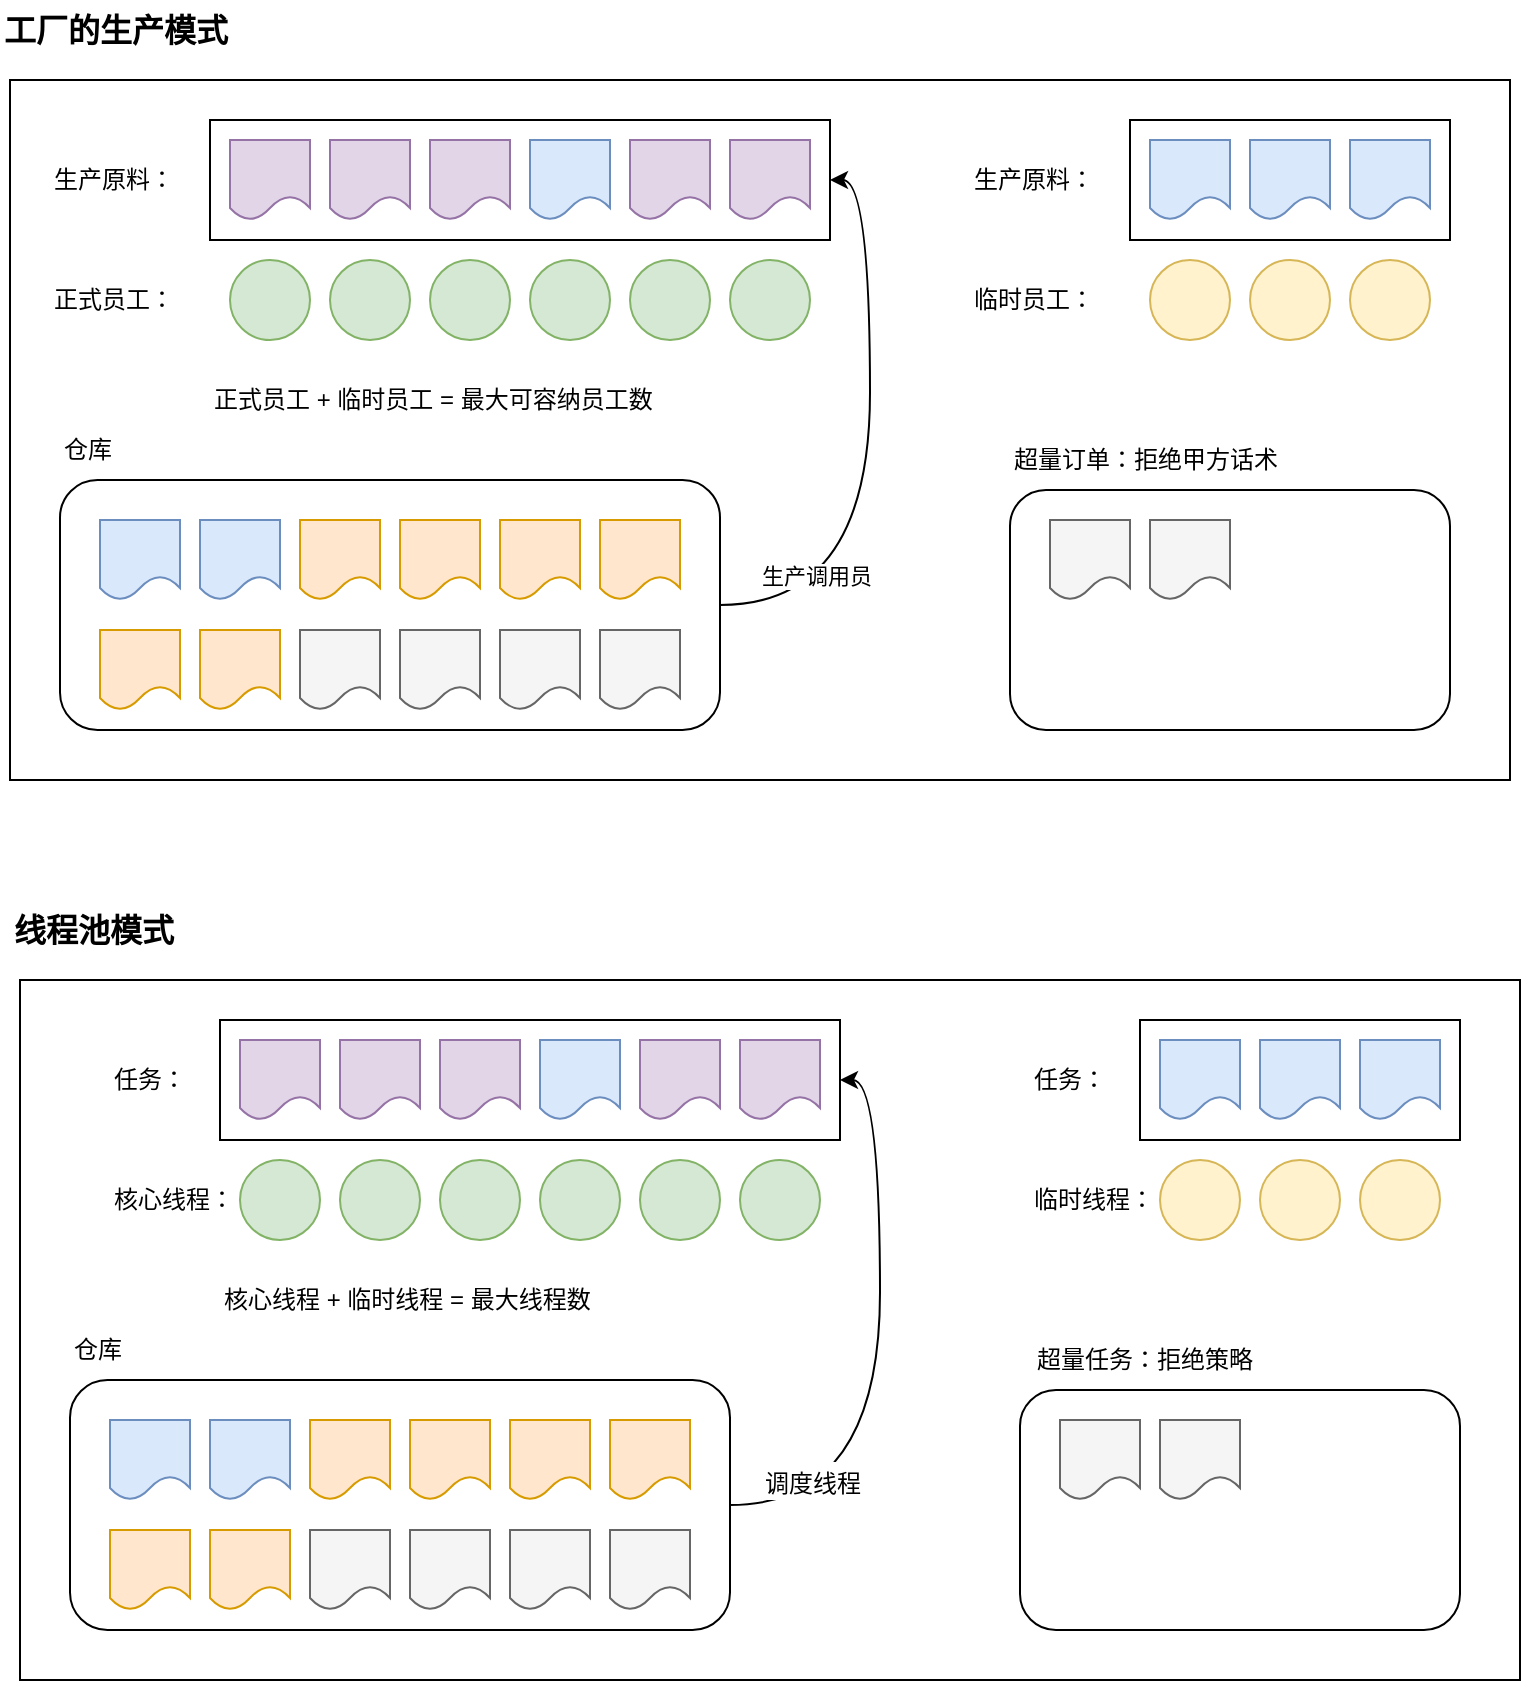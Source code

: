 <mxfile version="20.8.10" type="github">
  <diagram name="第 1 页" id="haMjfOQgUyY7g4PJn1Ck">
    <mxGraphModel dx="1194" dy="735" grid="1" gridSize="10" guides="1" tooltips="1" connect="1" arrows="1" fold="1" page="1" pageScale="1" pageWidth="827" pageHeight="1169" math="0" shadow="0">
      <root>
        <mxCell id="0" />
        <mxCell id="1" parent="0" />
        <mxCell id="9X9NrXB_2GdcQ_k7NygE-1" value="" style="rounded=0;whiteSpace=wrap;html=1;" vertex="1" parent="1">
          <mxGeometry x="170" y="130" width="750" height="350" as="geometry" />
        </mxCell>
        <mxCell id="9X9NrXB_2GdcQ_k7NygE-2" value="" style="ellipse;whiteSpace=wrap;html=1;aspect=fixed;fillColor=#d5e8d4;strokeColor=#82b366;" vertex="1" parent="1">
          <mxGeometry x="280" y="220" width="40" height="40" as="geometry" />
        </mxCell>
        <mxCell id="9X9NrXB_2GdcQ_k7NygE-3" value="" style="ellipse;whiteSpace=wrap;html=1;aspect=fixed;fillColor=#d5e8d4;strokeColor=#82b366;" vertex="1" parent="1">
          <mxGeometry x="330" y="220" width="40" height="40" as="geometry" />
        </mxCell>
        <mxCell id="9X9NrXB_2GdcQ_k7NygE-4" value="" style="ellipse;whiteSpace=wrap;html=1;aspect=fixed;fillColor=#d5e8d4;strokeColor=#82b366;" vertex="1" parent="1">
          <mxGeometry x="380" y="220" width="40" height="40" as="geometry" />
        </mxCell>
        <mxCell id="9X9NrXB_2GdcQ_k7NygE-5" value="" style="ellipse;whiteSpace=wrap;html=1;aspect=fixed;fillColor=#d5e8d4;strokeColor=#82b366;" vertex="1" parent="1">
          <mxGeometry x="430" y="220" width="40" height="40" as="geometry" />
        </mxCell>
        <mxCell id="9X9NrXB_2GdcQ_k7NygE-6" value="" style="ellipse;whiteSpace=wrap;html=1;aspect=fixed;fillColor=#d5e8d4;strokeColor=#82b366;" vertex="1" parent="1">
          <mxGeometry x="480" y="220" width="40" height="40" as="geometry" />
        </mxCell>
        <mxCell id="9X9NrXB_2GdcQ_k7NygE-7" value="" style="ellipse;whiteSpace=wrap;html=1;aspect=fixed;fillColor=#d5e8d4;strokeColor=#82b366;" vertex="1" parent="1">
          <mxGeometry x="530" y="220" width="40" height="40" as="geometry" />
        </mxCell>
        <mxCell id="9X9NrXB_2GdcQ_k7NygE-8" value="" style="rounded=0;whiteSpace=wrap;html=1;" vertex="1" parent="1">
          <mxGeometry x="270" y="150" width="310" height="60" as="geometry" />
        </mxCell>
        <mxCell id="9X9NrXB_2GdcQ_k7NygE-9" value="" style="shape=document;whiteSpace=wrap;html=1;boundedLbl=1;fillColor=#e1d5e7;strokeColor=#9673a6;" vertex="1" parent="1">
          <mxGeometry x="280" y="160" width="40" height="40" as="geometry" />
        </mxCell>
        <mxCell id="9X9NrXB_2GdcQ_k7NygE-10" value="" style="shape=document;whiteSpace=wrap;html=1;boundedLbl=1;fillColor=#e1d5e7;strokeColor=#9673a6;" vertex="1" parent="1">
          <mxGeometry x="330" y="160" width="40" height="40" as="geometry" />
        </mxCell>
        <mxCell id="9X9NrXB_2GdcQ_k7NygE-11" value="" style="shape=document;whiteSpace=wrap;html=1;boundedLbl=1;fillColor=#dae8fc;strokeColor=#6c8ebf;" vertex="1" parent="1">
          <mxGeometry x="430" y="160" width="40" height="40" as="geometry" />
        </mxCell>
        <mxCell id="9X9NrXB_2GdcQ_k7NygE-12" value="" style="shape=document;whiteSpace=wrap;html=1;boundedLbl=1;fillColor=#e1d5e7;strokeColor=#9673a6;" vertex="1" parent="1">
          <mxGeometry x="380" y="160" width="40" height="40" as="geometry" />
        </mxCell>
        <mxCell id="9X9NrXB_2GdcQ_k7NygE-13" value="" style="shape=document;whiteSpace=wrap;html=1;boundedLbl=1;fillColor=#e1d5e7;strokeColor=#9673a6;" vertex="1" parent="1">
          <mxGeometry x="480" y="160" width="40" height="40" as="geometry" />
        </mxCell>
        <mxCell id="9X9NrXB_2GdcQ_k7NygE-14" value="" style="shape=document;whiteSpace=wrap;html=1;boundedLbl=1;fillColor=#e1d5e7;strokeColor=#9673a6;" vertex="1" parent="1">
          <mxGeometry x="530" y="160" width="40" height="40" as="geometry" />
        </mxCell>
        <mxCell id="9X9NrXB_2GdcQ_k7NygE-15" value="生产原料：" style="text;html=1;strokeColor=none;fillColor=none;align=left;verticalAlign=middle;whiteSpace=wrap;rounded=0;" vertex="1" parent="1">
          <mxGeometry x="190" y="165" width="70" height="30" as="geometry" />
        </mxCell>
        <mxCell id="9X9NrXB_2GdcQ_k7NygE-16" value="正式员工：" style="text;html=1;strokeColor=none;fillColor=none;align=left;verticalAlign=middle;whiteSpace=wrap;rounded=0;" vertex="1" parent="1">
          <mxGeometry x="190" y="225" width="70" height="30" as="geometry" />
        </mxCell>
        <mxCell id="9X9NrXB_2GdcQ_k7NygE-47" value="" style="ellipse;whiteSpace=wrap;html=1;aspect=fixed;fillColor=#fff2cc;strokeColor=#d6b656;" vertex="1" parent="1">
          <mxGeometry x="740" y="220" width="40" height="40" as="geometry" />
        </mxCell>
        <mxCell id="9X9NrXB_2GdcQ_k7NygE-48" value="" style="ellipse;whiteSpace=wrap;html=1;aspect=fixed;fillColor=#fff2cc;strokeColor=#d6b656;" vertex="1" parent="1">
          <mxGeometry x="790" y="220" width="40" height="40" as="geometry" />
        </mxCell>
        <mxCell id="9X9NrXB_2GdcQ_k7NygE-49" value="" style="ellipse;whiteSpace=wrap;html=1;aspect=fixed;fillColor=#fff2cc;strokeColor=#d6b656;" vertex="1" parent="1">
          <mxGeometry x="840" y="220" width="40" height="40" as="geometry" />
        </mxCell>
        <mxCell id="9X9NrXB_2GdcQ_k7NygE-50" value="" style="rounded=0;whiteSpace=wrap;html=1;" vertex="1" parent="1">
          <mxGeometry x="730" y="150" width="160" height="60" as="geometry" />
        </mxCell>
        <mxCell id="9X9NrXB_2GdcQ_k7NygE-51" value="" style="shape=document;whiteSpace=wrap;html=1;boundedLbl=1;fillColor=#dae8fc;strokeColor=#6c8ebf;" vertex="1" parent="1">
          <mxGeometry x="740" y="160" width="40" height="40" as="geometry" />
        </mxCell>
        <mxCell id="9X9NrXB_2GdcQ_k7NygE-52" value="" style="shape=document;whiteSpace=wrap;html=1;boundedLbl=1;fillColor=#dae8fc;strokeColor=#6c8ebf;" vertex="1" parent="1">
          <mxGeometry x="790" y="160" width="40" height="40" as="geometry" />
        </mxCell>
        <mxCell id="9X9NrXB_2GdcQ_k7NygE-53" value="" style="shape=document;whiteSpace=wrap;html=1;boundedLbl=1;fillColor=#dae8fc;strokeColor=#6c8ebf;" vertex="1" parent="1">
          <mxGeometry x="840" y="160" width="40" height="40" as="geometry" />
        </mxCell>
        <mxCell id="9X9NrXB_2GdcQ_k7NygE-54" value="生产原料：" style="text;html=1;strokeColor=none;fillColor=none;align=left;verticalAlign=middle;whiteSpace=wrap;rounded=0;" vertex="1" parent="1">
          <mxGeometry x="650" y="165" width="70" height="30" as="geometry" />
        </mxCell>
        <mxCell id="9X9NrXB_2GdcQ_k7NygE-55" value="临时员工：" style="text;html=1;strokeColor=none;fillColor=none;align=left;verticalAlign=middle;whiteSpace=wrap;rounded=0;" vertex="1" parent="1">
          <mxGeometry x="650" y="225" width="70" height="30" as="geometry" />
        </mxCell>
        <mxCell id="9X9NrXB_2GdcQ_k7NygE-137" style="edgeStyle=orthogonalEdgeStyle;rounded=0;orthogonalLoop=1;jettySize=auto;html=1;exitX=1;exitY=0.5;exitDx=0;exitDy=0;entryX=1;entryY=0.5;entryDx=0;entryDy=0;curved=1;" edge="1" parent="1" source="9X9NrXB_2GdcQ_k7NygE-70" target="9X9NrXB_2GdcQ_k7NygE-8">
          <mxGeometry relative="1" as="geometry" />
        </mxCell>
        <mxCell id="9X9NrXB_2GdcQ_k7NygE-138" value="生产调用员" style="edgeLabel;html=1;align=center;verticalAlign=middle;resizable=0;points=[];" vertex="1" connectable="0" parent="9X9NrXB_2GdcQ_k7NygE-137">
          <mxGeometry x="-0.688" y="16" relative="1" as="geometry">
            <mxPoint y="1" as="offset" />
          </mxGeometry>
        </mxCell>
        <mxCell id="9X9NrXB_2GdcQ_k7NygE-70" value="" style="rounded=1;whiteSpace=wrap;html=1;" vertex="1" parent="1">
          <mxGeometry x="195" y="330" width="330" height="125" as="geometry" />
        </mxCell>
        <mxCell id="9X9NrXB_2GdcQ_k7NygE-71" value="" style="shape=document;whiteSpace=wrap;html=1;boundedLbl=1;fillColor=#dae8fc;strokeColor=#6c8ebf;" vertex="1" parent="1">
          <mxGeometry x="215" y="350" width="40" height="40" as="geometry" />
        </mxCell>
        <mxCell id="9X9NrXB_2GdcQ_k7NygE-72" value="" style="shape=document;whiteSpace=wrap;html=1;boundedLbl=1;fillColor=#dae8fc;strokeColor=#6c8ebf;" vertex="1" parent="1">
          <mxGeometry x="265" y="350" width="40" height="40" as="geometry" />
        </mxCell>
        <mxCell id="9X9NrXB_2GdcQ_k7NygE-73" value="" style="shape=document;whiteSpace=wrap;html=1;boundedLbl=1;fillColor=#ffe6cc;strokeColor=#d79b00;" vertex="1" parent="1">
          <mxGeometry x="315" y="350" width="40" height="40" as="geometry" />
        </mxCell>
        <mxCell id="9X9NrXB_2GdcQ_k7NygE-74" value="" style="shape=document;whiteSpace=wrap;html=1;boundedLbl=1;fillColor=#ffe6cc;strokeColor=#d79b00;" vertex="1" parent="1">
          <mxGeometry x="365" y="350" width="40" height="40" as="geometry" />
        </mxCell>
        <mxCell id="9X9NrXB_2GdcQ_k7NygE-75" value="" style="shape=document;whiteSpace=wrap;html=1;boundedLbl=1;fillColor=#ffe6cc;strokeColor=#d79b00;" vertex="1" parent="1">
          <mxGeometry x="415" y="350" width="40" height="40" as="geometry" />
        </mxCell>
        <mxCell id="9X9NrXB_2GdcQ_k7NygE-76" value="" style="shape=document;whiteSpace=wrap;html=1;boundedLbl=1;fillColor=#ffe6cc;strokeColor=#d79b00;" vertex="1" parent="1">
          <mxGeometry x="465" y="350" width="40" height="40" as="geometry" />
        </mxCell>
        <mxCell id="9X9NrXB_2GdcQ_k7NygE-77" value="" style="shape=document;whiteSpace=wrap;html=1;boundedLbl=1;fillColor=#ffe6cc;strokeColor=#d79b00;" vertex="1" parent="1">
          <mxGeometry x="215" y="405" width="40" height="40" as="geometry" />
        </mxCell>
        <mxCell id="9X9NrXB_2GdcQ_k7NygE-78" value="" style="shape=document;whiteSpace=wrap;html=1;boundedLbl=1;fillColor=#ffe6cc;strokeColor=#d79b00;" vertex="1" parent="1">
          <mxGeometry x="265" y="405" width="40" height="40" as="geometry" />
        </mxCell>
        <mxCell id="9X9NrXB_2GdcQ_k7NygE-79" value="" style="shape=document;whiteSpace=wrap;html=1;boundedLbl=1;fillColor=#f5f5f5;strokeColor=#666666;fontColor=#333333;" vertex="1" parent="1">
          <mxGeometry x="315" y="405" width="40" height="40" as="geometry" />
        </mxCell>
        <mxCell id="9X9NrXB_2GdcQ_k7NygE-80" value="" style="shape=document;whiteSpace=wrap;html=1;boundedLbl=1;fillColor=#f5f5f5;strokeColor=#666666;fontColor=#333333;" vertex="1" parent="1">
          <mxGeometry x="365" y="405" width="40" height="40" as="geometry" />
        </mxCell>
        <mxCell id="9X9NrXB_2GdcQ_k7NygE-81" value="" style="shape=document;whiteSpace=wrap;html=1;boundedLbl=1;fillColor=#f5f5f5;strokeColor=#666666;fontColor=#333333;" vertex="1" parent="1">
          <mxGeometry x="415" y="405" width="40" height="40" as="geometry" />
        </mxCell>
        <mxCell id="9X9NrXB_2GdcQ_k7NygE-82" value="" style="shape=document;whiteSpace=wrap;html=1;boundedLbl=1;fillColor=#f5f5f5;strokeColor=#666666;fontColor=#333333;" vertex="1" parent="1">
          <mxGeometry x="465" y="405" width="40" height="40" as="geometry" />
        </mxCell>
        <mxCell id="9X9NrXB_2GdcQ_k7NygE-83" value="仓库" style="text;html=1;strokeColor=none;fillColor=none;align=left;verticalAlign=middle;whiteSpace=wrap;rounded=0;" vertex="1" parent="1">
          <mxGeometry x="195" y="300" width="35" height="30" as="geometry" />
        </mxCell>
        <mxCell id="9X9NrXB_2GdcQ_k7NygE-88" value="" style="rounded=1;whiteSpace=wrap;html=1;" vertex="1" parent="1">
          <mxGeometry x="670" y="335" width="220" height="120" as="geometry" />
        </mxCell>
        <mxCell id="9X9NrXB_2GdcQ_k7NygE-89" value="超量订单：拒绝甲方话术" style="text;html=1;strokeColor=none;fillColor=none;align=left;verticalAlign=middle;whiteSpace=wrap;rounded=0;" vertex="1" parent="1">
          <mxGeometry x="670" y="305" width="150" height="30" as="geometry" />
        </mxCell>
        <mxCell id="9X9NrXB_2GdcQ_k7NygE-90" value="" style="shape=document;whiteSpace=wrap;html=1;boundedLbl=1;fillColor=#f5f5f5;strokeColor=#666666;fontColor=#333333;" vertex="1" parent="1">
          <mxGeometry x="690" y="350" width="40" height="40" as="geometry" />
        </mxCell>
        <mxCell id="9X9NrXB_2GdcQ_k7NygE-91" value="" style="shape=document;whiteSpace=wrap;html=1;boundedLbl=1;fillColor=#f5f5f5;strokeColor=#666666;fontColor=#333333;" vertex="1" parent="1">
          <mxGeometry x="740" y="350" width="40" height="40" as="geometry" />
        </mxCell>
        <mxCell id="9X9NrXB_2GdcQ_k7NygE-92" value="工厂的生产模式" style="text;html=1;strokeColor=none;fillColor=none;align=left;verticalAlign=middle;whiteSpace=wrap;rounded=0;fontStyle=1;fontSize=16;" vertex="1" parent="1">
          <mxGeometry x="165" y="90" width="120" height="30" as="geometry" />
        </mxCell>
        <mxCell id="9X9NrXB_2GdcQ_k7NygE-93" value="" style="rounded=0;whiteSpace=wrap;html=1;" vertex="1" parent="1">
          <mxGeometry x="175" y="580" width="750" height="350" as="geometry" />
        </mxCell>
        <mxCell id="9X9NrXB_2GdcQ_k7NygE-94" value="" style="ellipse;whiteSpace=wrap;html=1;aspect=fixed;fillColor=#d5e8d4;strokeColor=#82b366;" vertex="1" parent="1">
          <mxGeometry x="285" y="670" width="40" height="40" as="geometry" />
        </mxCell>
        <mxCell id="9X9NrXB_2GdcQ_k7NygE-95" value="" style="ellipse;whiteSpace=wrap;html=1;aspect=fixed;fillColor=#d5e8d4;strokeColor=#82b366;" vertex="1" parent="1">
          <mxGeometry x="335" y="670" width="40" height="40" as="geometry" />
        </mxCell>
        <mxCell id="9X9NrXB_2GdcQ_k7NygE-96" value="" style="ellipse;whiteSpace=wrap;html=1;aspect=fixed;fillColor=#d5e8d4;strokeColor=#82b366;" vertex="1" parent="1">
          <mxGeometry x="385" y="670" width="40" height="40" as="geometry" />
        </mxCell>
        <mxCell id="9X9NrXB_2GdcQ_k7NygE-97" value="" style="ellipse;whiteSpace=wrap;html=1;aspect=fixed;fillColor=#d5e8d4;strokeColor=#82b366;" vertex="1" parent="1">
          <mxGeometry x="435" y="670" width="40" height="40" as="geometry" />
        </mxCell>
        <mxCell id="9X9NrXB_2GdcQ_k7NygE-98" value="" style="ellipse;whiteSpace=wrap;html=1;aspect=fixed;fillColor=#d5e8d4;strokeColor=#82b366;" vertex="1" parent="1">
          <mxGeometry x="485" y="670" width="40" height="40" as="geometry" />
        </mxCell>
        <mxCell id="9X9NrXB_2GdcQ_k7NygE-99" value="" style="ellipse;whiteSpace=wrap;html=1;aspect=fixed;fillColor=#d5e8d4;strokeColor=#82b366;" vertex="1" parent="1">
          <mxGeometry x="535" y="670" width="40" height="40" as="geometry" />
        </mxCell>
        <mxCell id="9X9NrXB_2GdcQ_k7NygE-100" value="" style="rounded=0;whiteSpace=wrap;html=1;" vertex="1" parent="1">
          <mxGeometry x="275" y="600" width="310" height="60" as="geometry" />
        </mxCell>
        <mxCell id="9X9NrXB_2GdcQ_k7NygE-101" value="" style="shape=document;whiteSpace=wrap;html=1;boundedLbl=1;fillColor=#e1d5e7;strokeColor=#9673a6;" vertex="1" parent="1">
          <mxGeometry x="285" y="610" width="40" height="40" as="geometry" />
        </mxCell>
        <mxCell id="9X9NrXB_2GdcQ_k7NygE-102" value="" style="shape=document;whiteSpace=wrap;html=1;boundedLbl=1;fillColor=#e1d5e7;strokeColor=#9673a6;" vertex="1" parent="1">
          <mxGeometry x="335" y="610" width="40" height="40" as="geometry" />
        </mxCell>
        <mxCell id="9X9NrXB_2GdcQ_k7NygE-103" value="" style="shape=document;whiteSpace=wrap;html=1;boundedLbl=1;fillColor=#dae8fc;strokeColor=#6c8ebf;" vertex="1" parent="1">
          <mxGeometry x="435" y="610" width="40" height="40" as="geometry" />
        </mxCell>
        <mxCell id="9X9NrXB_2GdcQ_k7NygE-104" value="" style="shape=document;whiteSpace=wrap;html=1;boundedLbl=1;fillColor=#e1d5e7;strokeColor=#9673a6;" vertex="1" parent="1">
          <mxGeometry x="385" y="610" width="40" height="40" as="geometry" />
        </mxCell>
        <mxCell id="9X9NrXB_2GdcQ_k7NygE-105" value="" style="shape=document;whiteSpace=wrap;html=1;boundedLbl=1;fillColor=#e1d5e7;strokeColor=#9673a6;" vertex="1" parent="1">
          <mxGeometry x="485" y="610" width="40" height="40" as="geometry" />
        </mxCell>
        <mxCell id="9X9NrXB_2GdcQ_k7NygE-106" value="" style="shape=document;whiteSpace=wrap;html=1;boundedLbl=1;fillColor=#e1d5e7;strokeColor=#9673a6;" vertex="1" parent="1">
          <mxGeometry x="535" y="610" width="40" height="40" as="geometry" />
        </mxCell>
        <mxCell id="9X9NrXB_2GdcQ_k7NygE-107" value="任务：" style="text;html=1;strokeColor=none;fillColor=none;align=left;verticalAlign=middle;whiteSpace=wrap;rounded=0;" vertex="1" parent="1">
          <mxGeometry x="220" y="615" width="45" height="30" as="geometry" />
        </mxCell>
        <mxCell id="9X9NrXB_2GdcQ_k7NygE-108" value="核心线程：" style="text;html=1;strokeColor=none;fillColor=none;align=left;verticalAlign=middle;whiteSpace=wrap;rounded=0;" vertex="1" parent="1">
          <mxGeometry x="220" y="675" width="70" height="30" as="geometry" />
        </mxCell>
        <mxCell id="9X9NrXB_2GdcQ_k7NygE-109" value="" style="ellipse;whiteSpace=wrap;html=1;aspect=fixed;fillColor=#fff2cc;strokeColor=#d6b656;" vertex="1" parent="1">
          <mxGeometry x="745" y="670" width="40" height="40" as="geometry" />
        </mxCell>
        <mxCell id="9X9NrXB_2GdcQ_k7NygE-110" value="" style="ellipse;whiteSpace=wrap;html=1;aspect=fixed;fillColor=#fff2cc;strokeColor=#d6b656;" vertex="1" parent="1">
          <mxGeometry x="795" y="670" width="40" height="40" as="geometry" />
        </mxCell>
        <mxCell id="9X9NrXB_2GdcQ_k7NygE-111" value="" style="ellipse;whiteSpace=wrap;html=1;aspect=fixed;fillColor=#fff2cc;strokeColor=#d6b656;" vertex="1" parent="1">
          <mxGeometry x="845" y="670" width="40" height="40" as="geometry" />
        </mxCell>
        <mxCell id="9X9NrXB_2GdcQ_k7NygE-112" value="" style="rounded=0;whiteSpace=wrap;html=1;" vertex="1" parent="1">
          <mxGeometry x="735" y="600" width="160" height="60" as="geometry" />
        </mxCell>
        <mxCell id="9X9NrXB_2GdcQ_k7NygE-113" value="" style="shape=document;whiteSpace=wrap;html=1;boundedLbl=1;fillColor=#dae8fc;strokeColor=#6c8ebf;" vertex="1" parent="1">
          <mxGeometry x="745" y="610" width="40" height="40" as="geometry" />
        </mxCell>
        <mxCell id="9X9NrXB_2GdcQ_k7NygE-114" value="" style="shape=document;whiteSpace=wrap;html=1;boundedLbl=1;fillColor=#dae8fc;strokeColor=#6c8ebf;" vertex="1" parent="1">
          <mxGeometry x="795" y="610" width="40" height="40" as="geometry" />
        </mxCell>
        <mxCell id="9X9NrXB_2GdcQ_k7NygE-115" value="" style="shape=document;whiteSpace=wrap;html=1;boundedLbl=1;fillColor=#dae8fc;strokeColor=#6c8ebf;" vertex="1" parent="1">
          <mxGeometry x="845" y="610" width="40" height="40" as="geometry" />
        </mxCell>
        <mxCell id="9X9NrXB_2GdcQ_k7NygE-116" value="任务：" style="text;html=1;strokeColor=none;fillColor=none;align=left;verticalAlign=middle;whiteSpace=wrap;rounded=0;" vertex="1" parent="1">
          <mxGeometry x="680" y="615" width="40" height="30" as="geometry" />
        </mxCell>
        <mxCell id="9X9NrXB_2GdcQ_k7NygE-117" value="临时线程：" style="text;html=1;strokeColor=none;fillColor=none;align=left;verticalAlign=middle;whiteSpace=wrap;rounded=0;" vertex="1" parent="1">
          <mxGeometry x="680" y="675" width="70" height="30" as="geometry" />
        </mxCell>
        <mxCell id="9X9NrXB_2GdcQ_k7NygE-145" style="edgeStyle=orthogonalEdgeStyle;curved=1;rounded=0;orthogonalLoop=1;jettySize=auto;html=1;exitX=1;exitY=0.5;exitDx=0;exitDy=0;entryX=1;entryY=0.5;entryDx=0;entryDy=0;fontSize=16;" edge="1" parent="1" source="9X9NrXB_2GdcQ_k7NygE-118" target="9X9NrXB_2GdcQ_k7NygE-100">
          <mxGeometry relative="1" as="geometry" />
        </mxCell>
        <mxCell id="9X9NrXB_2GdcQ_k7NygE-146" value="&lt;font style=&quot;font-size: 12px;&quot;&gt;调度线程&lt;/font&gt;" style="edgeLabel;html=1;align=center;verticalAlign=middle;resizable=0;points=[];fontSize=16;" vertex="1" connectable="0" parent="9X9NrXB_2GdcQ_k7NygE-145">
          <mxGeometry x="-0.733" y="14" relative="1" as="geometry">
            <mxPoint y="1" as="offset" />
          </mxGeometry>
        </mxCell>
        <mxCell id="9X9NrXB_2GdcQ_k7NygE-118" value="" style="rounded=1;whiteSpace=wrap;html=1;" vertex="1" parent="1">
          <mxGeometry x="200" y="780" width="330" height="125" as="geometry" />
        </mxCell>
        <mxCell id="9X9NrXB_2GdcQ_k7NygE-119" value="" style="shape=document;whiteSpace=wrap;html=1;boundedLbl=1;fillColor=#dae8fc;strokeColor=#6c8ebf;" vertex="1" parent="1">
          <mxGeometry x="220" y="800" width="40" height="40" as="geometry" />
        </mxCell>
        <mxCell id="9X9NrXB_2GdcQ_k7NygE-120" value="" style="shape=document;whiteSpace=wrap;html=1;boundedLbl=1;fillColor=#dae8fc;strokeColor=#6c8ebf;" vertex="1" parent="1">
          <mxGeometry x="270" y="800" width="40" height="40" as="geometry" />
        </mxCell>
        <mxCell id="9X9NrXB_2GdcQ_k7NygE-121" value="" style="shape=document;whiteSpace=wrap;html=1;boundedLbl=1;fillColor=#ffe6cc;strokeColor=#d79b00;" vertex="1" parent="1">
          <mxGeometry x="320" y="800" width="40" height="40" as="geometry" />
        </mxCell>
        <mxCell id="9X9NrXB_2GdcQ_k7NygE-122" value="" style="shape=document;whiteSpace=wrap;html=1;boundedLbl=1;fillColor=#ffe6cc;strokeColor=#d79b00;" vertex="1" parent="1">
          <mxGeometry x="370" y="800" width="40" height="40" as="geometry" />
        </mxCell>
        <mxCell id="9X9NrXB_2GdcQ_k7NygE-123" value="" style="shape=document;whiteSpace=wrap;html=1;boundedLbl=1;fillColor=#ffe6cc;strokeColor=#d79b00;" vertex="1" parent="1">
          <mxGeometry x="420" y="800" width="40" height="40" as="geometry" />
        </mxCell>
        <mxCell id="9X9NrXB_2GdcQ_k7NygE-124" value="" style="shape=document;whiteSpace=wrap;html=1;boundedLbl=1;fillColor=#ffe6cc;strokeColor=#d79b00;" vertex="1" parent="1">
          <mxGeometry x="470" y="800" width="40" height="40" as="geometry" />
        </mxCell>
        <mxCell id="9X9NrXB_2GdcQ_k7NygE-125" value="" style="shape=document;whiteSpace=wrap;html=1;boundedLbl=1;fillColor=#ffe6cc;strokeColor=#d79b00;" vertex="1" parent="1">
          <mxGeometry x="220" y="855" width="40" height="40" as="geometry" />
        </mxCell>
        <mxCell id="9X9NrXB_2GdcQ_k7NygE-126" value="" style="shape=document;whiteSpace=wrap;html=1;boundedLbl=1;fillColor=#ffe6cc;strokeColor=#d79b00;" vertex="1" parent="1">
          <mxGeometry x="270" y="855" width="40" height="40" as="geometry" />
        </mxCell>
        <mxCell id="9X9NrXB_2GdcQ_k7NygE-127" value="" style="shape=document;whiteSpace=wrap;html=1;boundedLbl=1;fillColor=#f5f5f5;strokeColor=#666666;fontColor=#333333;" vertex="1" parent="1">
          <mxGeometry x="320" y="855" width="40" height="40" as="geometry" />
        </mxCell>
        <mxCell id="9X9NrXB_2GdcQ_k7NygE-128" value="" style="shape=document;whiteSpace=wrap;html=1;boundedLbl=1;fillColor=#f5f5f5;strokeColor=#666666;fontColor=#333333;" vertex="1" parent="1">
          <mxGeometry x="370" y="855" width="40" height="40" as="geometry" />
        </mxCell>
        <mxCell id="9X9NrXB_2GdcQ_k7NygE-129" value="" style="shape=document;whiteSpace=wrap;html=1;boundedLbl=1;fillColor=#f5f5f5;strokeColor=#666666;fontColor=#333333;" vertex="1" parent="1">
          <mxGeometry x="420" y="855" width="40" height="40" as="geometry" />
        </mxCell>
        <mxCell id="9X9NrXB_2GdcQ_k7NygE-130" value="" style="shape=document;whiteSpace=wrap;html=1;boundedLbl=1;fillColor=#f5f5f5;strokeColor=#666666;fontColor=#333333;" vertex="1" parent="1">
          <mxGeometry x="470" y="855" width="40" height="40" as="geometry" />
        </mxCell>
        <mxCell id="9X9NrXB_2GdcQ_k7NygE-131" value="仓库" style="text;html=1;strokeColor=none;fillColor=none;align=left;verticalAlign=middle;whiteSpace=wrap;rounded=0;" vertex="1" parent="1">
          <mxGeometry x="200" y="750" width="70" height="30" as="geometry" />
        </mxCell>
        <mxCell id="9X9NrXB_2GdcQ_k7NygE-132" value="" style="rounded=1;whiteSpace=wrap;html=1;" vertex="1" parent="1">
          <mxGeometry x="675" y="785" width="220" height="120" as="geometry" />
        </mxCell>
        <mxCell id="9X9NrXB_2GdcQ_k7NygE-133" value="超量任务：拒绝策略" style="text;html=1;strokeColor=none;fillColor=none;align=center;verticalAlign=middle;whiteSpace=wrap;rounded=0;" vertex="1" parent="1">
          <mxGeometry x="675" y="755" width="125" height="30" as="geometry" />
        </mxCell>
        <mxCell id="9X9NrXB_2GdcQ_k7NygE-134" value="" style="shape=document;whiteSpace=wrap;html=1;boundedLbl=1;fillColor=#f5f5f5;strokeColor=#666666;fontColor=#333333;" vertex="1" parent="1">
          <mxGeometry x="695" y="800" width="40" height="40" as="geometry" />
        </mxCell>
        <mxCell id="9X9NrXB_2GdcQ_k7NygE-135" value="" style="shape=document;whiteSpace=wrap;html=1;boundedLbl=1;fillColor=#f5f5f5;strokeColor=#666666;fontColor=#333333;" vertex="1" parent="1">
          <mxGeometry x="745" y="800" width="40" height="40" as="geometry" />
        </mxCell>
        <mxCell id="9X9NrXB_2GdcQ_k7NygE-136" value="线程池模式" style="text;html=1;strokeColor=none;fillColor=none;align=left;verticalAlign=middle;whiteSpace=wrap;rounded=0;fontStyle=1;fontSize=16;" vertex="1" parent="1">
          <mxGeometry x="170" y="540" width="120" height="30" as="geometry" />
        </mxCell>
        <mxCell id="9X9NrXB_2GdcQ_k7NygE-139" value="正式员工 + 临时员工 = 最大可容纳员工数" style="text;html=1;strokeColor=none;fillColor=none;align=left;verticalAlign=middle;whiteSpace=wrap;rounded=0;" vertex="1" parent="1">
          <mxGeometry x="270" y="275" width="236" height="30" as="geometry" />
        </mxCell>
        <mxCell id="9X9NrXB_2GdcQ_k7NygE-140" value="核心线程 + 临时线程 = 最大线程数" style="text;html=1;strokeColor=none;fillColor=none;align=left;verticalAlign=middle;whiteSpace=wrap;rounded=0;" vertex="1" parent="1">
          <mxGeometry x="275" y="725" width="236" height="30" as="geometry" />
        </mxCell>
      </root>
    </mxGraphModel>
  </diagram>
</mxfile>
